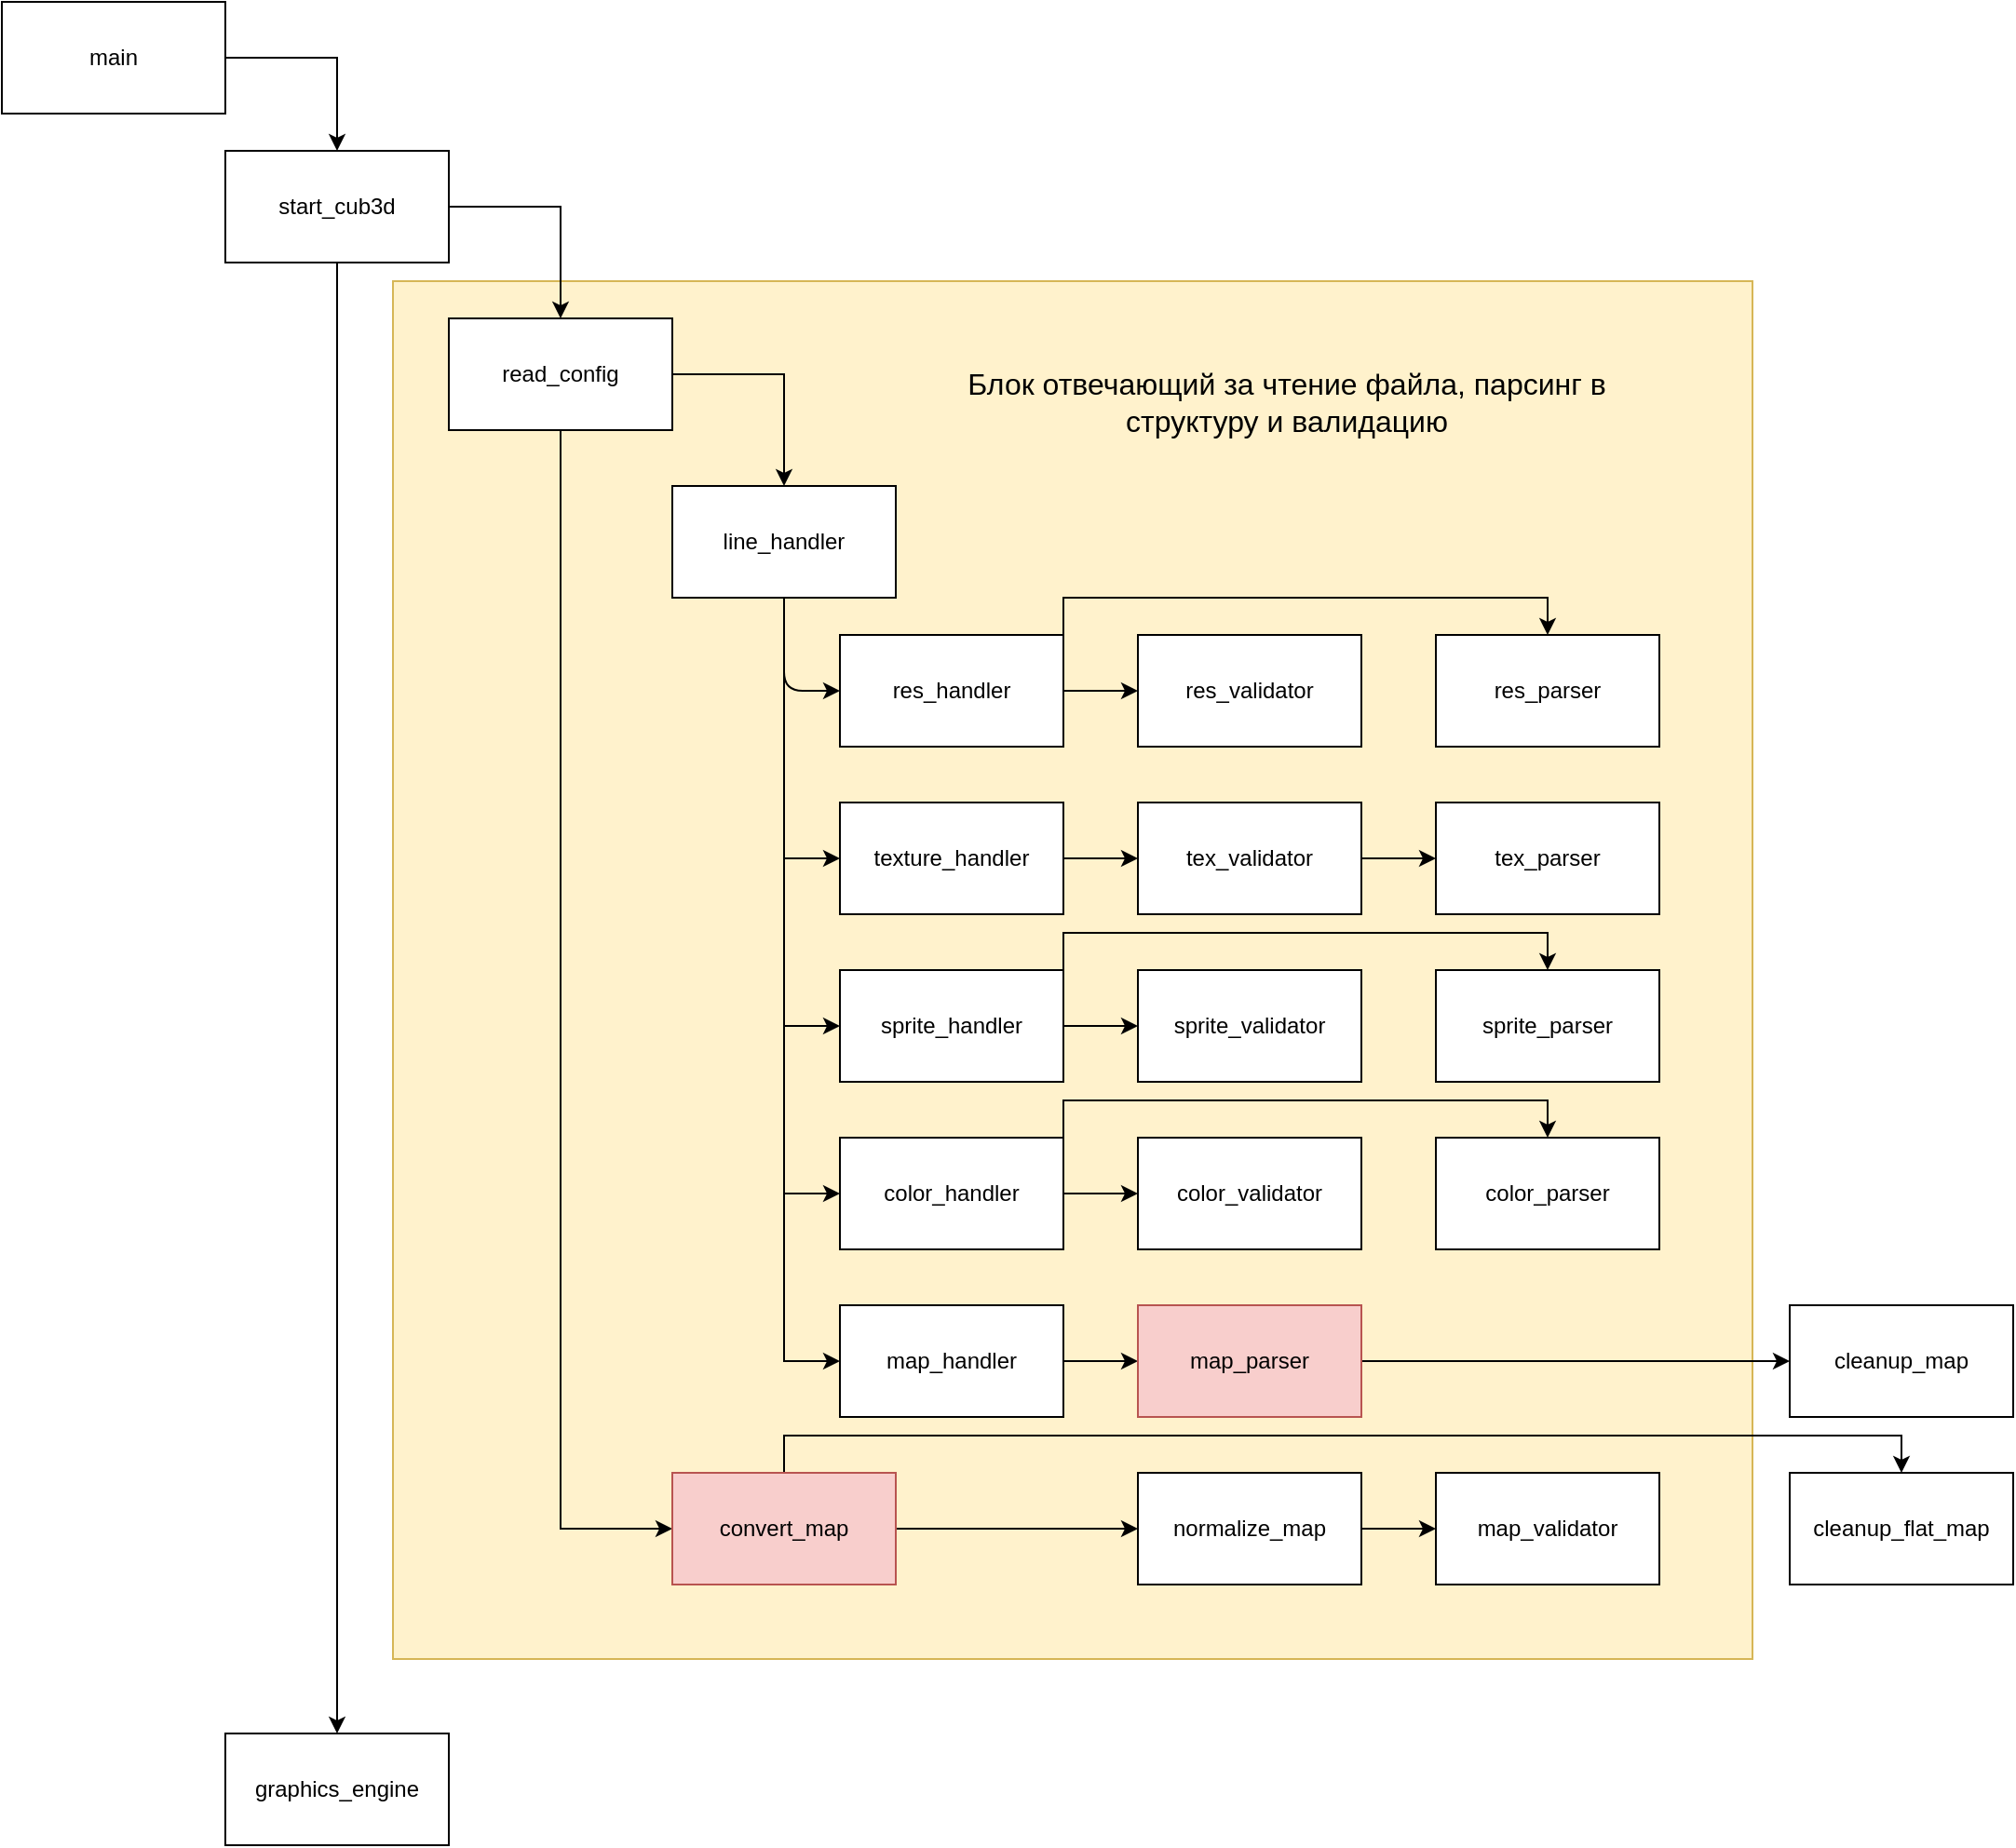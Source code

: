 <mxfile version="13.8.6" type="device"><diagram id="C5RBs43oDa-KdzZeNtuy" name="Page-1"><mxGraphModel dx="1125" dy="646" grid="1" gridSize="10" guides="1" tooltips="1" connect="1" arrows="1" fold="1" page="1" pageScale="1" pageWidth="827" pageHeight="1169" background="none" math="0" shadow="0"><root><mxCell id="WIyWlLk6GJQsqaUBKTNV-0"/><mxCell id="WIyWlLk6GJQsqaUBKTNV-1" parent="WIyWlLk6GJQsqaUBKTNV-0"/><mxCell id="b21pCmH-KF1PnkQn-l2D-20" value="" style="rounded=0;whiteSpace=wrap;html=1;fillColor=#fff2cc;strokeColor=#d6b656;shadow=0;glass=0;sketch=0;movable=0;" vertex="1" parent="WIyWlLk6GJQsqaUBKTNV-1"><mxGeometry x="260" y="200" width="730" height="740" as="geometry"/></mxCell><mxCell id="nngLqZrmPu9_v7ugj6ZZ-5" style="edgeStyle=orthogonalEdgeStyle;rounded=0;orthogonalLoop=1;jettySize=auto;html=1;exitX=1;exitY=0.5;exitDx=0;exitDy=0;entryX=0.5;entryY=0;entryDx=0;entryDy=0;" parent="WIyWlLk6GJQsqaUBKTNV-1" source="nngLqZrmPu9_v7ugj6ZZ-0" target="nngLqZrmPu9_v7ugj6ZZ-1" edge="1"><mxGeometry relative="1" as="geometry"/></mxCell><mxCell id="nngLqZrmPu9_v7ugj6ZZ-0" value="&lt;div&gt;main&lt;/div&gt;" style="rounded=0;whiteSpace=wrap;html=1;" parent="WIyWlLk6GJQsqaUBKTNV-1" vertex="1"><mxGeometry x="50" y="50" width="120" height="60" as="geometry"/></mxCell><mxCell id="nngLqZrmPu9_v7ugj6ZZ-6" style="edgeStyle=orthogonalEdgeStyle;rounded=0;orthogonalLoop=1;jettySize=auto;html=1;exitX=1;exitY=0.5;exitDx=0;exitDy=0;entryX=0.5;entryY=0;entryDx=0;entryDy=0;" parent="WIyWlLk6GJQsqaUBKTNV-1" source="nngLqZrmPu9_v7ugj6ZZ-1" target="nngLqZrmPu9_v7ugj6ZZ-2" edge="1"><mxGeometry relative="1" as="geometry"/></mxCell><mxCell id="b21pCmH-KF1PnkQn-l2D-45" style="edgeStyle=orthogonalEdgeStyle;rounded=0;orthogonalLoop=1;jettySize=auto;html=1;exitX=0.5;exitY=1;exitDx=0;exitDy=0;entryX=0.5;entryY=0;entryDx=0;entryDy=0;" edge="1" parent="WIyWlLk6GJQsqaUBKTNV-1" source="nngLqZrmPu9_v7ugj6ZZ-1" target="b21pCmH-KF1PnkQn-l2D-43"><mxGeometry relative="1" as="geometry"/></mxCell><mxCell id="nngLqZrmPu9_v7ugj6ZZ-1" value="&lt;div&gt;start_cub3d&lt;/div&gt;" style="rounded=0;whiteSpace=wrap;html=1;" parent="WIyWlLk6GJQsqaUBKTNV-1" vertex="1"><mxGeometry x="170" y="130" width="120" height="60" as="geometry"/></mxCell><mxCell id="nngLqZrmPu9_v7ugj6ZZ-7" style="edgeStyle=orthogonalEdgeStyle;rounded=0;orthogonalLoop=1;jettySize=auto;html=1;exitX=1;exitY=0.5;exitDx=0;exitDy=0;entryX=0.5;entryY=0;entryDx=0;entryDy=0;" parent="WIyWlLk6GJQsqaUBKTNV-1" source="nngLqZrmPu9_v7ugj6ZZ-2" target="nngLqZrmPu9_v7ugj6ZZ-3" edge="1"><mxGeometry relative="1" as="geometry"/></mxCell><mxCell id="b21pCmH-KF1PnkQn-l2D-42" style="edgeStyle=orthogonalEdgeStyle;rounded=0;orthogonalLoop=1;jettySize=auto;html=1;exitX=0.5;exitY=1;exitDx=0;exitDy=0;entryX=0;entryY=0.5;entryDx=0;entryDy=0;" edge="1" parent="WIyWlLk6GJQsqaUBKTNV-1" source="nngLqZrmPu9_v7ugj6ZZ-2" target="b21pCmH-KF1PnkQn-l2D-14"><mxGeometry relative="1" as="geometry"/></mxCell><mxCell id="nngLqZrmPu9_v7ugj6ZZ-2" value="&lt;div&gt;read_config&lt;/div&gt;" style="rounded=0;whiteSpace=wrap;html=1;" parent="WIyWlLk6GJQsqaUBKTNV-1" vertex="1"><mxGeometry x="290" y="220" width="120" height="60" as="geometry"/></mxCell><mxCell id="nngLqZrmPu9_v7ugj6ZZ-14" style="edgeStyle=orthogonalEdgeStyle;rounded=0;orthogonalLoop=1;jettySize=auto;html=1;exitX=0.5;exitY=1;exitDx=0;exitDy=0;entryX=0;entryY=0.5;entryDx=0;entryDy=0;" parent="WIyWlLk6GJQsqaUBKTNV-1" source="nngLqZrmPu9_v7ugj6ZZ-3" target="nngLqZrmPu9_v7ugj6ZZ-9" edge="1"><mxGeometry relative="1" as="geometry"/></mxCell><mxCell id="nngLqZrmPu9_v7ugj6ZZ-15" style="edgeStyle=orthogonalEdgeStyle;rounded=0;orthogonalLoop=1;jettySize=auto;html=1;exitX=0.5;exitY=1;exitDx=0;exitDy=0;entryX=0;entryY=0.5;entryDx=0;entryDy=0;" parent="WIyWlLk6GJQsqaUBKTNV-1" source="nngLqZrmPu9_v7ugj6ZZ-3" target="nngLqZrmPu9_v7ugj6ZZ-10" edge="1"><mxGeometry relative="1" as="geometry"/></mxCell><mxCell id="nngLqZrmPu9_v7ugj6ZZ-16" style="edgeStyle=orthogonalEdgeStyle;rounded=0;orthogonalLoop=1;jettySize=auto;html=1;exitX=0.5;exitY=1;exitDx=0;exitDy=0;entryX=0;entryY=0.5;entryDx=0;entryDy=0;" parent="WIyWlLk6GJQsqaUBKTNV-1" source="nngLqZrmPu9_v7ugj6ZZ-3" target="nngLqZrmPu9_v7ugj6ZZ-11" edge="1"><mxGeometry relative="1" as="geometry"/></mxCell><mxCell id="nngLqZrmPu9_v7ugj6ZZ-17" style="edgeStyle=orthogonalEdgeStyle;rounded=0;orthogonalLoop=1;jettySize=auto;html=1;exitX=0.5;exitY=1;exitDx=0;exitDy=0;entryX=0;entryY=0.5;entryDx=0;entryDy=0;" parent="WIyWlLk6GJQsqaUBKTNV-1" source="nngLqZrmPu9_v7ugj6ZZ-3" target="nngLqZrmPu9_v7ugj6ZZ-12" edge="1"><mxGeometry relative="1" as="geometry"/></mxCell><mxCell id="nngLqZrmPu9_v7ugj6ZZ-3" value="line_handler" style="rounded=0;whiteSpace=wrap;html=1;" parent="WIyWlLk6GJQsqaUBKTNV-1" vertex="1"><mxGeometry x="410" y="310" width="120" height="60" as="geometry"/></mxCell><mxCell id="nngLqZrmPu9_v7ugj6ZZ-8" value="res_handler" style="rounded=0;whiteSpace=wrap;html=1;" parent="WIyWlLk6GJQsqaUBKTNV-1" vertex="1"><mxGeometry x="500" y="390" width="120" height="60" as="geometry"/></mxCell><mxCell id="nngLqZrmPu9_v7ugj6ZZ-26" style="edgeStyle=orthogonalEdgeStyle;rounded=0;orthogonalLoop=1;jettySize=auto;html=1;exitX=1;exitY=0.5;exitDx=0;exitDy=0;entryX=0;entryY=0.5;entryDx=0;entryDy=0;" parent="WIyWlLk6GJQsqaUBKTNV-1" source="nngLqZrmPu9_v7ugj6ZZ-9" target="nngLqZrmPu9_v7ugj6ZZ-23" edge="1"><mxGeometry relative="1" as="geometry"/></mxCell><mxCell id="nngLqZrmPu9_v7ugj6ZZ-9" value="texture_handler" style="rounded=0;whiteSpace=wrap;html=1;" parent="WIyWlLk6GJQsqaUBKTNV-1" vertex="1"><mxGeometry x="500" y="480" width="120" height="60" as="geometry"/></mxCell><mxCell id="b21pCmH-KF1PnkQn-l2D-3" style="edgeStyle=orthogonalEdgeStyle;rounded=0;orthogonalLoop=1;jettySize=auto;html=1;exitX=1;exitY=0.5;exitDx=0;exitDy=0;entryX=0;entryY=0.5;entryDx=0;entryDy=0;" edge="1" parent="WIyWlLk6GJQsqaUBKTNV-1" source="nngLqZrmPu9_v7ugj6ZZ-10" target="b21pCmH-KF1PnkQn-l2D-0"><mxGeometry relative="1" as="geometry"/></mxCell><mxCell id="nngLqZrmPu9_v7ugj6ZZ-10" value="sprite_handler" style="rounded=0;whiteSpace=wrap;html=1;" parent="WIyWlLk6GJQsqaUBKTNV-1" vertex="1"><mxGeometry x="500" y="570" width="120" height="60" as="geometry"/></mxCell><mxCell id="b21pCmH-KF1PnkQn-l2D-9" style="edgeStyle=orthogonalEdgeStyle;rounded=0;orthogonalLoop=1;jettySize=auto;html=1;exitX=1;exitY=0.5;exitDx=0;exitDy=0;entryX=0;entryY=0.5;entryDx=0;entryDy=0;" edge="1" parent="WIyWlLk6GJQsqaUBKTNV-1" source="nngLqZrmPu9_v7ugj6ZZ-11" target="b21pCmH-KF1PnkQn-l2D-6"><mxGeometry relative="1" as="geometry"/></mxCell><mxCell id="b21pCmH-KF1PnkQn-l2D-12" style="edgeStyle=orthogonalEdgeStyle;rounded=0;orthogonalLoop=1;jettySize=auto;html=1;exitX=1;exitY=0.5;exitDx=0;exitDy=0;entryX=0.5;entryY=0;entryDx=0;entryDy=0;" edge="1" parent="WIyWlLk6GJQsqaUBKTNV-1" source="nngLqZrmPu9_v7ugj6ZZ-11" target="b21pCmH-KF1PnkQn-l2D-7"><mxGeometry relative="1" as="geometry"><Array as="points"><mxPoint x="620" y="640"/><mxPoint x="880" y="640"/></Array></mxGeometry></mxCell><mxCell id="nngLqZrmPu9_v7ugj6ZZ-11" value="color_handler" style="rounded=0;whiteSpace=wrap;html=1;" parent="WIyWlLk6GJQsqaUBKTNV-1" vertex="1"><mxGeometry x="500" y="660" width="120" height="60" as="geometry"/></mxCell><mxCell id="b21pCmH-KF1PnkQn-l2D-17" style="edgeStyle=orthogonalEdgeStyle;rounded=0;orthogonalLoop=1;jettySize=auto;html=1;exitX=1;exitY=0.5;exitDx=0;exitDy=0;entryX=0;entryY=0.5;entryDx=0;entryDy=0;" edge="1" parent="WIyWlLk6GJQsqaUBKTNV-1" source="nngLqZrmPu9_v7ugj6ZZ-12" target="b21pCmH-KF1PnkQn-l2D-13"><mxGeometry relative="1" as="geometry"/></mxCell><mxCell id="nngLqZrmPu9_v7ugj6ZZ-12" value="&lt;div&gt;map_handler&lt;/div&gt;" style="rounded=0;whiteSpace=wrap;html=1;" parent="WIyWlLk6GJQsqaUBKTNV-1" vertex="1"><mxGeometry x="500" y="750" width="120" height="60" as="geometry"/></mxCell><mxCell id="nngLqZrmPu9_v7ugj6ZZ-13" value="" style="endArrow=classic;html=1;exitX=0.5;exitY=1;exitDx=0;exitDy=0;entryX=0;entryY=0.5;entryDx=0;entryDy=0;" parent="WIyWlLk6GJQsqaUBKTNV-1" source="nngLqZrmPu9_v7ugj6ZZ-3" target="nngLqZrmPu9_v7ugj6ZZ-8" edge="1"><mxGeometry width="50" height="50" relative="1" as="geometry"><mxPoint x="490" y="540" as="sourcePoint"/><mxPoint x="540" y="490" as="targetPoint"/><Array as="points"><mxPoint x="470" y="420"/></Array></mxGeometry></mxCell><mxCell id="nngLqZrmPu9_v7ugj6ZZ-22" style="edgeStyle=orthogonalEdgeStyle;rounded=0;orthogonalLoop=1;jettySize=auto;html=1;exitX=1;exitY=0.5;exitDx=0;exitDy=0;entryX=0.5;entryY=0;entryDx=0;entryDy=0;" parent="WIyWlLk6GJQsqaUBKTNV-1" source="nngLqZrmPu9_v7ugj6ZZ-8" target="nngLqZrmPu9_v7ugj6ZZ-19" edge="1"><mxGeometry relative="1" as="geometry"><Array as="points"><mxPoint x="620" y="370"/><mxPoint x="880" y="370"/></Array></mxGeometry></mxCell><mxCell id="nngLqZrmPu9_v7ugj6ZZ-18" value="res_validator" style="rounded=0;whiteSpace=wrap;html=1;" parent="WIyWlLk6GJQsqaUBKTNV-1" vertex="1"><mxGeometry x="660" y="390" width="120" height="60" as="geometry"/></mxCell><mxCell id="nngLqZrmPu9_v7ugj6ZZ-19" value="res_parser" style="rounded=0;whiteSpace=wrap;html=1;" parent="WIyWlLk6GJQsqaUBKTNV-1" vertex="1"><mxGeometry x="820" y="390" width="120" height="60" as="geometry"/></mxCell><mxCell id="nngLqZrmPu9_v7ugj6ZZ-20" value="" style="endArrow=classic;html=1;exitX=1;exitY=0.5;exitDx=0;exitDy=0;entryX=0;entryY=0.5;entryDx=0;entryDy=0;" parent="WIyWlLk6GJQsqaUBKTNV-1" source="nngLqZrmPu9_v7ugj6ZZ-8" target="nngLqZrmPu9_v7ugj6ZZ-18" edge="1"><mxGeometry width="50" height="50" relative="1" as="geometry"><mxPoint x="800" y="540" as="sourcePoint"/><mxPoint x="850" y="490" as="targetPoint"/></mxGeometry></mxCell><mxCell id="nngLqZrmPu9_v7ugj6ZZ-27" style="edgeStyle=orthogonalEdgeStyle;rounded=0;orthogonalLoop=1;jettySize=auto;html=1;exitX=1;exitY=0.5;exitDx=0;exitDy=0;entryX=0;entryY=0.5;entryDx=0;entryDy=0;" parent="WIyWlLk6GJQsqaUBKTNV-1" source="nngLqZrmPu9_v7ugj6ZZ-23" target="nngLqZrmPu9_v7ugj6ZZ-24" edge="1"><mxGeometry relative="1" as="geometry"/></mxCell><mxCell id="nngLqZrmPu9_v7ugj6ZZ-23" value="tex_validator" style="rounded=0;whiteSpace=wrap;html=1;" parent="WIyWlLk6GJQsqaUBKTNV-1" vertex="1"><mxGeometry x="660" y="480" width="120" height="60" as="geometry"/></mxCell><mxCell id="nngLqZrmPu9_v7ugj6ZZ-24" value="tex_parser" style="rounded=0;whiteSpace=wrap;html=1;" parent="WIyWlLk6GJQsqaUBKTNV-1" vertex="1"><mxGeometry x="820" y="480" width="120" height="60" as="geometry"/></mxCell><mxCell id="b21pCmH-KF1PnkQn-l2D-1" value="sprite_parser" style="rounded=0;whiteSpace=wrap;html=1;" vertex="1" parent="WIyWlLk6GJQsqaUBKTNV-1"><mxGeometry x="820" y="570" width="120" height="60" as="geometry"/></mxCell><mxCell id="b21pCmH-KF1PnkQn-l2D-0" value="sprite_validator" style="rounded=0;whiteSpace=wrap;html=1;" vertex="1" parent="WIyWlLk6GJQsqaUBKTNV-1"><mxGeometry x="660" y="570" width="120" height="60" as="geometry"/></mxCell><mxCell id="b21pCmH-KF1PnkQn-l2D-5" style="edgeStyle=orthogonalEdgeStyle;rounded=0;orthogonalLoop=1;jettySize=auto;html=1;exitX=1;exitY=0.5;exitDx=0;exitDy=0;entryX=0.5;entryY=0;entryDx=0;entryDy=0;" edge="1" parent="WIyWlLk6GJQsqaUBKTNV-1" source="nngLqZrmPu9_v7ugj6ZZ-10" target="b21pCmH-KF1PnkQn-l2D-1"><mxGeometry relative="1" as="geometry"><mxPoint x="620" y="600" as="sourcePoint"/><mxPoint x="880" y="570" as="targetPoint"/><Array as="points"><mxPoint x="620" y="550"/><mxPoint x="880" y="550"/></Array></mxGeometry></mxCell><mxCell id="b21pCmH-KF1PnkQn-l2D-6" value="color_validator" style="rounded=0;whiteSpace=wrap;html=1;" vertex="1" parent="WIyWlLk6GJQsqaUBKTNV-1"><mxGeometry x="660" y="660" width="120" height="60" as="geometry"/></mxCell><mxCell id="b21pCmH-KF1PnkQn-l2D-7" value="color_parser" style="rounded=0;whiteSpace=wrap;html=1;" vertex="1" parent="WIyWlLk6GJQsqaUBKTNV-1"><mxGeometry x="820" y="660" width="120" height="60" as="geometry"/></mxCell><mxCell id="b21pCmH-KF1PnkQn-l2D-24" style="edgeStyle=orthogonalEdgeStyle;rounded=0;orthogonalLoop=1;jettySize=auto;html=1;exitX=1;exitY=0.5;exitDx=0;exitDy=0;entryX=0;entryY=0.5;entryDx=0;entryDy=0;" edge="1" parent="WIyWlLk6GJQsqaUBKTNV-1" source="b21pCmH-KF1PnkQn-l2D-13" target="b21pCmH-KF1PnkQn-l2D-22"><mxGeometry relative="1" as="geometry"/></mxCell><mxCell id="b21pCmH-KF1PnkQn-l2D-13" value="map_parser" style="rounded=0;whiteSpace=wrap;html=1;fillColor=#f8cecc;strokeColor=#b85450;" vertex="1" parent="WIyWlLk6GJQsqaUBKTNV-1"><mxGeometry x="660" y="750" width="120" height="60" as="geometry"/></mxCell><mxCell id="b21pCmH-KF1PnkQn-l2D-30" style="edgeStyle=orthogonalEdgeStyle;rounded=0;orthogonalLoop=1;jettySize=auto;html=1;exitX=1;exitY=0.5;exitDx=0;exitDy=0;entryX=0;entryY=0.5;entryDx=0;entryDy=0;" edge="1" parent="WIyWlLk6GJQsqaUBKTNV-1" source="b21pCmH-KF1PnkQn-l2D-14" target="b21pCmH-KF1PnkQn-l2D-28"><mxGeometry relative="1" as="geometry"/></mxCell><mxCell id="b21pCmH-KF1PnkQn-l2D-40" style="edgeStyle=orthogonalEdgeStyle;rounded=0;orthogonalLoop=1;jettySize=auto;html=1;exitX=0.5;exitY=0;exitDx=0;exitDy=0;entryX=0.5;entryY=0;entryDx=0;entryDy=0;" edge="1" parent="WIyWlLk6GJQsqaUBKTNV-1" source="b21pCmH-KF1PnkQn-l2D-14" target="b21pCmH-KF1PnkQn-l2D-25"><mxGeometry relative="1" as="geometry"/></mxCell><mxCell id="b21pCmH-KF1PnkQn-l2D-14" value="&lt;div&gt;convert_map&lt;/div&gt;" style="rounded=0;whiteSpace=wrap;html=1;fillColor=#f8cecc;strokeColor=#b85450;" vertex="1" parent="WIyWlLk6GJQsqaUBKTNV-1"><mxGeometry x="410" y="840" width="120" height="60" as="geometry"/></mxCell><mxCell id="b21pCmH-KF1PnkQn-l2D-15" value="map_validator" style="rounded=0;whiteSpace=wrap;html=1;" vertex="1" parent="WIyWlLk6GJQsqaUBKTNV-1"><mxGeometry x="820" y="840" width="120" height="60" as="geometry"/></mxCell><mxCell id="b21pCmH-KF1PnkQn-l2D-21" value="&lt;font style=&quot;font-size: 16px&quot;&gt;Блок отвечающий за чтение файла, парсинг в структуру и валидацию&lt;br&gt;&lt;/font&gt;" style="text;html=1;strokeColor=none;fillColor=none;align=center;verticalAlign=middle;whiteSpace=wrap;rounded=0;movable=0;" vertex="1" parent="WIyWlLk6GJQsqaUBKTNV-1"><mxGeometry x="540" y="210" width="400" height="110" as="geometry"/></mxCell><mxCell id="b21pCmH-KF1PnkQn-l2D-22" value="&lt;div&gt;cleanup_map&lt;/div&gt;" style="rounded=0;whiteSpace=wrap;html=1;" vertex="1" parent="WIyWlLk6GJQsqaUBKTNV-1"><mxGeometry x="1010" y="750" width="120" height="60" as="geometry"/></mxCell><mxCell id="b21pCmH-KF1PnkQn-l2D-25" value="&lt;div&gt;cleanup_flat_map&lt;/div&gt;" style="rounded=0;whiteSpace=wrap;html=1;" vertex="1" parent="WIyWlLk6GJQsqaUBKTNV-1"><mxGeometry x="1010" y="840" width="120" height="60" as="geometry"/></mxCell><mxCell id="b21pCmH-KF1PnkQn-l2D-37" style="edgeStyle=orthogonalEdgeStyle;rounded=0;orthogonalLoop=1;jettySize=auto;html=1;exitX=1;exitY=0.5;exitDx=0;exitDy=0;entryX=0;entryY=0.5;entryDx=0;entryDy=0;" edge="1" parent="WIyWlLk6GJQsqaUBKTNV-1" source="b21pCmH-KF1PnkQn-l2D-28" target="b21pCmH-KF1PnkQn-l2D-15"><mxGeometry relative="1" as="geometry"/></mxCell><mxCell id="b21pCmH-KF1PnkQn-l2D-28" value="normalize_map" style="rounded=0;whiteSpace=wrap;html=1;shadow=0;glass=0;sketch=0;" vertex="1" parent="WIyWlLk6GJQsqaUBKTNV-1"><mxGeometry x="660" y="840" width="120" height="60" as="geometry"/></mxCell><mxCell id="b21pCmH-KF1PnkQn-l2D-43" value="graphics_engine" style="rounded=0;whiteSpace=wrap;html=1;shadow=0;glass=0;sketch=0;" vertex="1" parent="WIyWlLk6GJQsqaUBKTNV-1"><mxGeometry x="170" y="980" width="120" height="60" as="geometry"/></mxCell></root></mxGraphModel></diagram></mxfile>